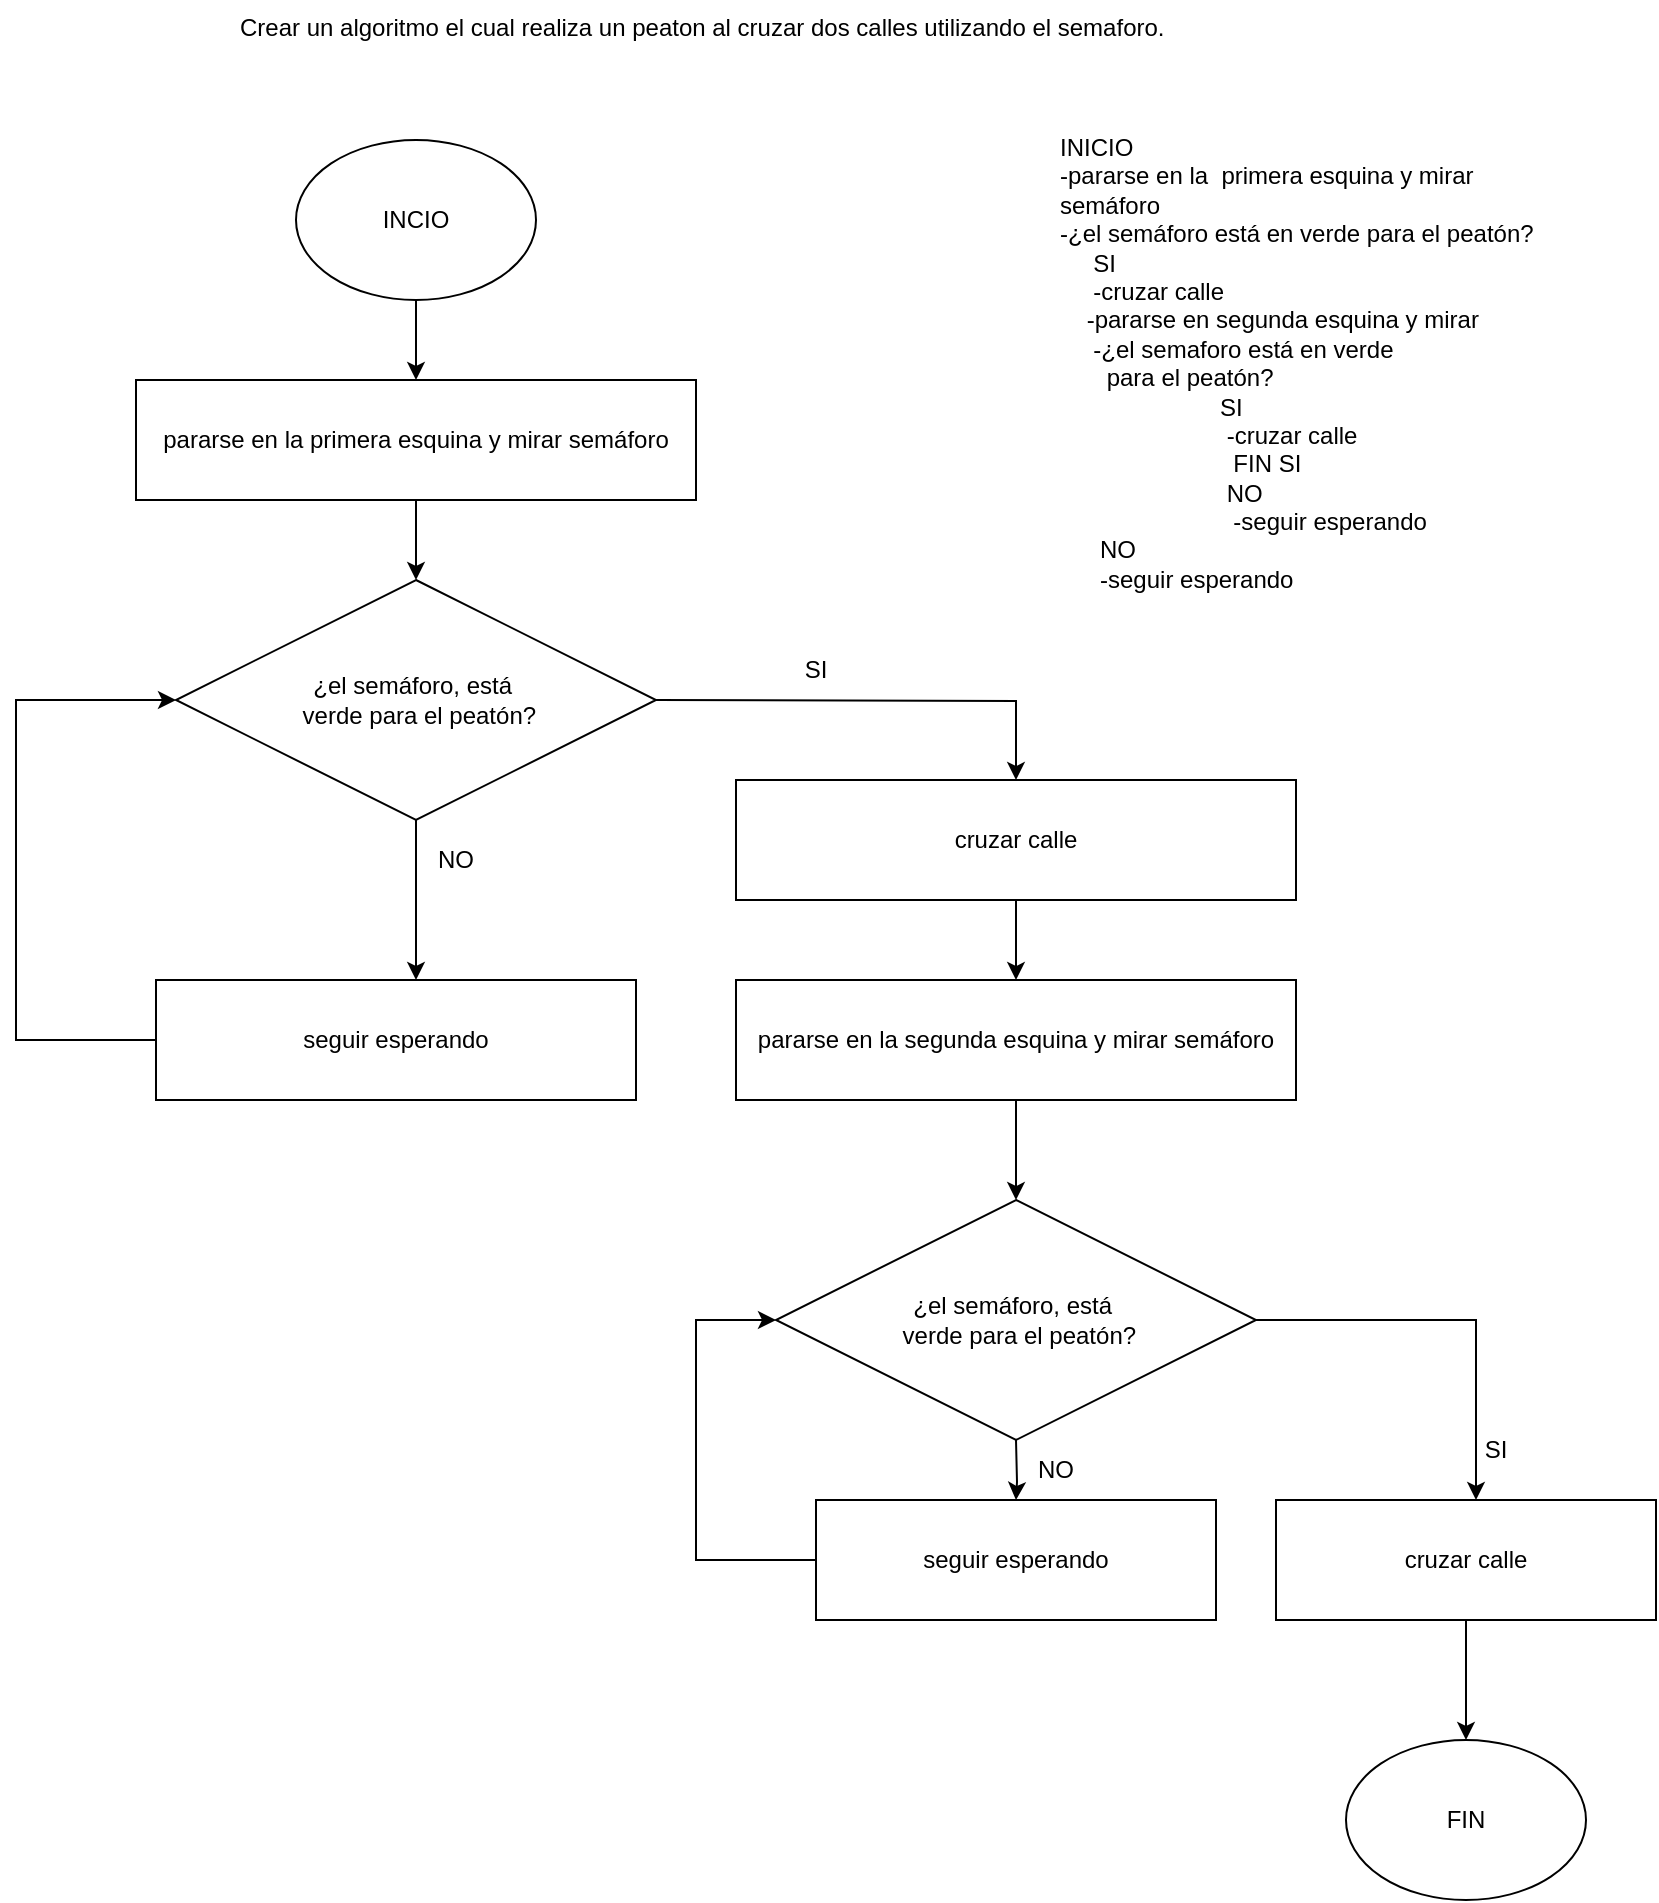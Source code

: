 <mxfile version="21.1.2" type="google">
  <diagram name="Página-1" id="wJ2rIn_HfT-2AVNgppIj">
    <mxGraphModel grid="1" page="1" gridSize="10" guides="1" tooltips="1" connect="1" arrows="1" fold="1" pageScale="1" pageWidth="827" pageHeight="1169" math="0" shadow="0">
      <root>
        <mxCell id="0" />
        <mxCell id="1" parent="0" />
        <mxCell id="Up1wEAkBH8YEqsq7y2AZ-1" value="INICIO&lt;br&gt;-pararse en la&amp;nbsp; primera esquina y mirar semáforo&lt;br&gt;-¿el semáforo está en verde para el peatón?&lt;br&gt;&amp;nbsp; &amp;nbsp; &amp;nbsp;SI&lt;br&gt;&amp;nbsp; &amp;nbsp; &amp;nbsp;-cruzar calle&lt;br&gt;&amp;nbsp; &amp;nbsp; -pararse en segunda esquina y mirar&lt;br&gt;&amp;nbsp; &amp;nbsp; &amp;nbsp;-¿el semaforo está en verde&amp;nbsp; &amp;nbsp; &amp;nbsp; &amp;nbsp; &amp;nbsp; &amp;nbsp; &amp;nbsp; &amp;nbsp; &amp;nbsp; &amp;nbsp; &amp;nbsp; &amp;nbsp; &amp;nbsp; &amp;nbsp; &amp;nbsp; &amp;nbsp;para el peatón?&lt;br&gt;&amp;nbsp; &amp;nbsp; &amp;nbsp; &amp;nbsp; &amp;nbsp; &amp;nbsp; &amp;nbsp; &amp;nbsp; &amp;nbsp; &amp;nbsp; &amp;nbsp; &amp;nbsp; SI&lt;br&gt;&amp;nbsp; &amp;nbsp; &amp;nbsp; &amp;nbsp; &amp;nbsp; &amp;nbsp; &amp;nbsp; &amp;nbsp; &amp;nbsp; &amp;nbsp; &amp;nbsp; &amp;nbsp; &amp;nbsp;-cruzar calle&lt;br&gt;&amp;nbsp; &amp;nbsp; &amp;nbsp; &amp;nbsp; &amp;nbsp; &amp;nbsp; &amp;nbsp; &amp;nbsp; &amp;nbsp; &amp;nbsp; &amp;nbsp; &amp;nbsp; &amp;nbsp; FIN SI&lt;br&gt;&amp;nbsp; &amp;nbsp; &amp;nbsp; &amp;nbsp; &amp;nbsp; &amp;nbsp; &amp;nbsp; &amp;nbsp; &amp;nbsp; &amp;nbsp; &amp;nbsp; &amp;nbsp; &amp;nbsp;NO&lt;br&gt;&amp;nbsp; &amp;nbsp; &amp;nbsp; &amp;nbsp; &amp;nbsp; &amp;nbsp; &amp;nbsp; &amp;nbsp; &amp;nbsp; &amp;nbsp; &amp;nbsp; &amp;nbsp; &amp;nbsp; -seguir esperando&lt;br&gt;&amp;nbsp; &amp;nbsp; &amp;nbsp; NO&lt;br&gt;&amp;nbsp; &amp;nbsp; &amp;nbsp; -seguir esperando&amp;nbsp;" style="text;html=1;strokeColor=none;fillColor=none;align=left;verticalAlign=top;whiteSpace=wrap;rounded=0;" vertex="1" parent="1">
          <mxGeometry x="550" y="90" width="250" height="280" as="geometry" />
        </mxCell>
        <mxCell id="Up1wEAkBH8YEqsq7y2AZ-2" value="Crear un algoritmo el cual realiza un peaton al cruzar dos calles utilizando el semaforo." style="text;whiteSpace=wrap;html=1;" vertex="1" parent="1">
          <mxGeometry x="140" y="30" width="470" height="40" as="geometry" />
        </mxCell>
        <mxCell id="Up1wEAkBH8YEqsq7y2AZ-5" value="" style="edgeStyle=orthogonalEdgeStyle;rounded=0;orthogonalLoop=1;jettySize=auto;html=1;" edge="1" parent="1" source="Up1wEAkBH8YEqsq7y2AZ-3" target="Up1wEAkBH8YEqsq7y2AZ-4">
          <mxGeometry relative="1" as="geometry" />
        </mxCell>
        <mxCell id="Up1wEAkBH8YEqsq7y2AZ-3" value="INCIO" style="ellipse;whiteSpace=wrap;html=1;" vertex="1" parent="1">
          <mxGeometry x="170" y="100" width="120" height="80" as="geometry" />
        </mxCell>
        <mxCell id="kJbRPFY1wIqP2AOZX9x4-6" value="" style="edgeStyle=orthogonalEdgeStyle;rounded=0;orthogonalLoop=1;jettySize=auto;html=1;" edge="1" parent="1" source="Up1wEAkBH8YEqsq7y2AZ-4" target="kJbRPFY1wIqP2AOZX9x4-1">
          <mxGeometry relative="1" as="geometry" />
        </mxCell>
        <mxCell id="Up1wEAkBH8YEqsq7y2AZ-4" value="pararse en la primera esquina y mirar semáforo" style="whiteSpace=wrap;html=1;" vertex="1" parent="1">
          <mxGeometry x="90" y="220" width="280" height="60" as="geometry" />
        </mxCell>
        <mxCell id="Up1wEAkBH8YEqsq7y2AZ-12" value="" style="edgeStyle=orthogonalEdgeStyle;rounded=0;orthogonalLoop=1;jettySize=auto;html=1;" edge="1" parent="1" target="Up1wEAkBH8YEqsq7y2AZ-11">
          <mxGeometry relative="1" as="geometry">
            <mxPoint x="350" y="380" as="sourcePoint" />
          </mxGeometry>
        </mxCell>
        <mxCell id="Up1wEAkBH8YEqsq7y2AZ-21" value="" style="edgeStyle=orthogonalEdgeStyle;rounded=0;orthogonalLoop=1;jettySize=auto;html=1;exitX=0.5;exitY=1;exitDx=0;exitDy=0;" edge="1" parent="1" target="Up1wEAkBH8YEqsq7y2AZ-19" source="kJbRPFY1wIqP2AOZX9x4-1">
          <mxGeometry relative="1" as="geometry">
            <mxPoint x="230" y="450" as="sourcePoint" />
            <Array as="points">
              <mxPoint x="230" y="470" />
              <mxPoint x="230" y="470" />
            </Array>
          </mxGeometry>
        </mxCell>
        <mxCell id="Up1wEAkBH8YEqsq7y2AZ-14" value="" style="edgeStyle=orthogonalEdgeStyle;rounded=0;orthogonalLoop=1;jettySize=auto;html=1;entryX=0.5;entryY=0;entryDx=0;entryDy=0;" edge="1" parent="1" source="Up1wEAkBH8YEqsq7y2AZ-11" target="Up1wEAkBH8YEqsq7y2AZ-17">
          <mxGeometry relative="1" as="geometry">
            <mxPoint x="530" y="510" as="targetPoint" />
          </mxGeometry>
        </mxCell>
        <mxCell id="Up1wEAkBH8YEqsq7y2AZ-11" value="cruzar calle" style="whiteSpace=wrap;html=1;" vertex="1" parent="1">
          <mxGeometry x="390" y="420" width="280" height="60" as="geometry" />
        </mxCell>
        <mxCell id="Up1wEAkBH8YEqsq7y2AZ-27" value="" style="edgeStyle=orthogonalEdgeStyle;rounded=0;orthogonalLoop=1;jettySize=auto;html=1;entryX=0.5;entryY=0;entryDx=0;entryDy=0;" edge="1" parent="1" source="Up1wEAkBH8YEqsq7y2AZ-17" target="kJbRPFY1wIqP2AOZX9x4-3">
          <mxGeometry relative="1" as="geometry">
            <mxPoint x="530" y="620" as="targetPoint" />
          </mxGeometry>
        </mxCell>
        <mxCell id="Up1wEAkBH8YEqsq7y2AZ-17" value="pararse en la segunda esquina y mirar semáforo" style="whiteSpace=wrap;html=1;" vertex="1" parent="1">
          <mxGeometry x="390" y="520" width="280" height="60" as="geometry" />
        </mxCell>
        <mxCell id="Up1wEAkBH8YEqsq7y2AZ-18" value="SI" style="text;html=1;strokeColor=none;fillColor=none;align=center;verticalAlign=middle;whiteSpace=wrap;rounded=0;" vertex="1" parent="1">
          <mxGeometry x="400" y="350" width="60" height="30" as="geometry" />
        </mxCell>
        <mxCell id="Up1wEAkBH8YEqsq7y2AZ-22" style="edgeStyle=orthogonalEdgeStyle;rounded=0;orthogonalLoop=1;jettySize=auto;html=1;exitX=0;exitY=0.5;exitDx=0;exitDy=0;entryX=0;entryY=0.5;entryDx=0;entryDy=0;" edge="1" parent="1" source="Up1wEAkBH8YEqsq7y2AZ-19" target="kJbRPFY1wIqP2AOZX9x4-1">
          <mxGeometry relative="1" as="geometry">
            <mxPoint x="130" y="380" as="targetPoint" />
            <mxPoint x="140" y="550" as="sourcePoint" />
            <Array as="points">
              <mxPoint x="30" y="550" />
              <mxPoint x="30" y="380" />
            </Array>
          </mxGeometry>
        </mxCell>
        <mxCell id="Up1wEAkBH8YEqsq7y2AZ-19" value="seguir esperando" style="whiteSpace=wrap;html=1;" vertex="1" parent="1">
          <mxGeometry x="100" y="520" width="240" height="60" as="geometry" />
        </mxCell>
        <mxCell id="Up1wEAkBH8YEqsq7y2AZ-23" value="NO" style="text;html=1;strokeColor=none;fillColor=none;align=center;verticalAlign=middle;whiteSpace=wrap;rounded=0;" vertex="1" parent="1">
          <mxGeometry x="230" y="450" width="40" height="20" as="geometry" />
        </mxCell>
        <mxCell id="I89suRqQ_962yHqBcmbv-2" value="" style="edgeStyle=orthogonalEdgeStyle;rounded=0;orthogonalLoop=1;jettySize=auto;html=1;" edge="1" parent="1" target="I89suRqQ_962yHqBcmbv-1">
          <mxGeometry relative="1" as="geometry">
            <mxPoint x="530" y="750" as="sourcePoint" />
          </mxGeometry>
        </mxCell>
        <mxCell id="Up1wEAkBH8YEqsq7y2AZ-36" value="" style="edgeStyle=orthogonalEdgeStyle;rounded=0;orthogonalLoop=1;jettySize=auto;html=1;" edge="1" parent="1" source="Up1wEAkBH8YEqsq7y2AZ-28" target="Up1wEAkBH8YEqsq7y2AZ-33">
          <mxGeometry relative="1" as="geometry" />
        </mxCell>
        <mxCell id="Up1wEAkBH8YEqsq7y2AZ-28" value="cruzar calle" style="whiteSpace=wrap;html=1;" vertex="1" parent="1">
          <mxGeometry x="660" y="780" width="190" height="60" as="geometry" />
        </mxCell>
        <mxCell id="Up1wEAkBH8YEqsq7y2AZ-30" value="SI" style="text;html=1;strokeColor=none;fillColor=none;align=center;verticalAlign=middle;whiteSpace=wrap;rounded=0;" vertex="1" parent="1">
          <mxGeometry x="740" y="740" width="60" height="30" as="geometry" />
        </mxCell>
        <mxCell id="Up1wEAkBH8YEqsq7y2AZ-33" value="FIN" style="ellipse;whiteSpace=wrap;html=1;" vertex="1" parent="1">
          <mxGeometry x="695" y="900" width="120" height="80" as="geometry" />
        </mxCell>
        <mxCell id="Up1wEAkBH8YEqsq7y2AZ-39" value="NO" style="text;html=1;strokeColor=none;fillColor=none;align=center;verticalAlign=middle;whiteSpace=wrap;rounded=0;" vertex="1" parent="1">
          <mxGeometry x="520" y="750" width="60" height="30" as="geometry" />
        </mxCell>
        <mxCell id="I89suRqQ_962yHqBcmbv-3" style="edgeStyle=orthogonalEdgeStyle;rounded=0;orthogonalLoop=1;jettySize=auto;html=1;entryX=0;entryY=0.5;entryDx=0;entryDy=0;entryPerimeter=0;" edge="1" parent="1" source="I89suRqQ_962yHqBcmbv-1" target="kJbRPFY1wIqP2AOZX9x4-3">
          <mxGeometry relative="1" as="geometry">
            <mxPoint x="400" y="690" as="targetPoint" />
            <Array as="points">
              <mxPoint x="370" y="810" />
              <mxPoint x="370" y="690" />
            </Array>
          </mxGeometry>
        </mxCell>
        <mxCell id="I89suRqQ_962yHqBcmbv-1" value="seguir esperando" style="whiteSpace=wrap;html=1;" vertex="1" parent="1">
          <mxGeometry x="430" y="780" width="200" height="60" as="geometry" />
        </mxCell>
        <mxCell id="kJbRPFY1wIqP2AOZX9x4-1" value="¿el semáforo, está&amp;nbsp;&lt;br&gt;&amp;nbsp;verde para el peatón?" style="rhombus;whiteSpace=wrap;html=1;" vertex="1" parent="1">
          <mxGeometry x="110" y="320" width="240" height="120" as="geometry" />
        </mxCell>
        <mxCell id="kJbRPFY1wIqP2AOZX9x4-5" style="edgeStyle=orthogonalEdgeStyle;rounded=0;orthogonalLoop=1;jettySize=auto;html=1;" edge="1" parent="1" source="kJbRPFY1wIqP2AOZX9x4-3">
          <mxGeometry relative="1" as="geometry">
            <mxPoint x="760" y="780" as="targetPoint" />
            <Array as="points">
              <mxPoint x="760" y="690" />
            </Array>
          </mxGeometry>
        </mxCell>
        <mxCell id="kJbRPFY1wIqP2AOZX9x4-3" value="¿el semáforo, está&amp;nbsp;&lt;br&gt;&amp;nbsp;verde para el peatón?" style="rhombus;whiteSpace=wrap;html=1;" vertex="1" parent="1">
          <mxGeometry x="410" y="630" width="240" height="120" as="geometry" />
        </mxCell>
      </root>
    </mxGraphModel>
  </diagram>
</mxfile>

